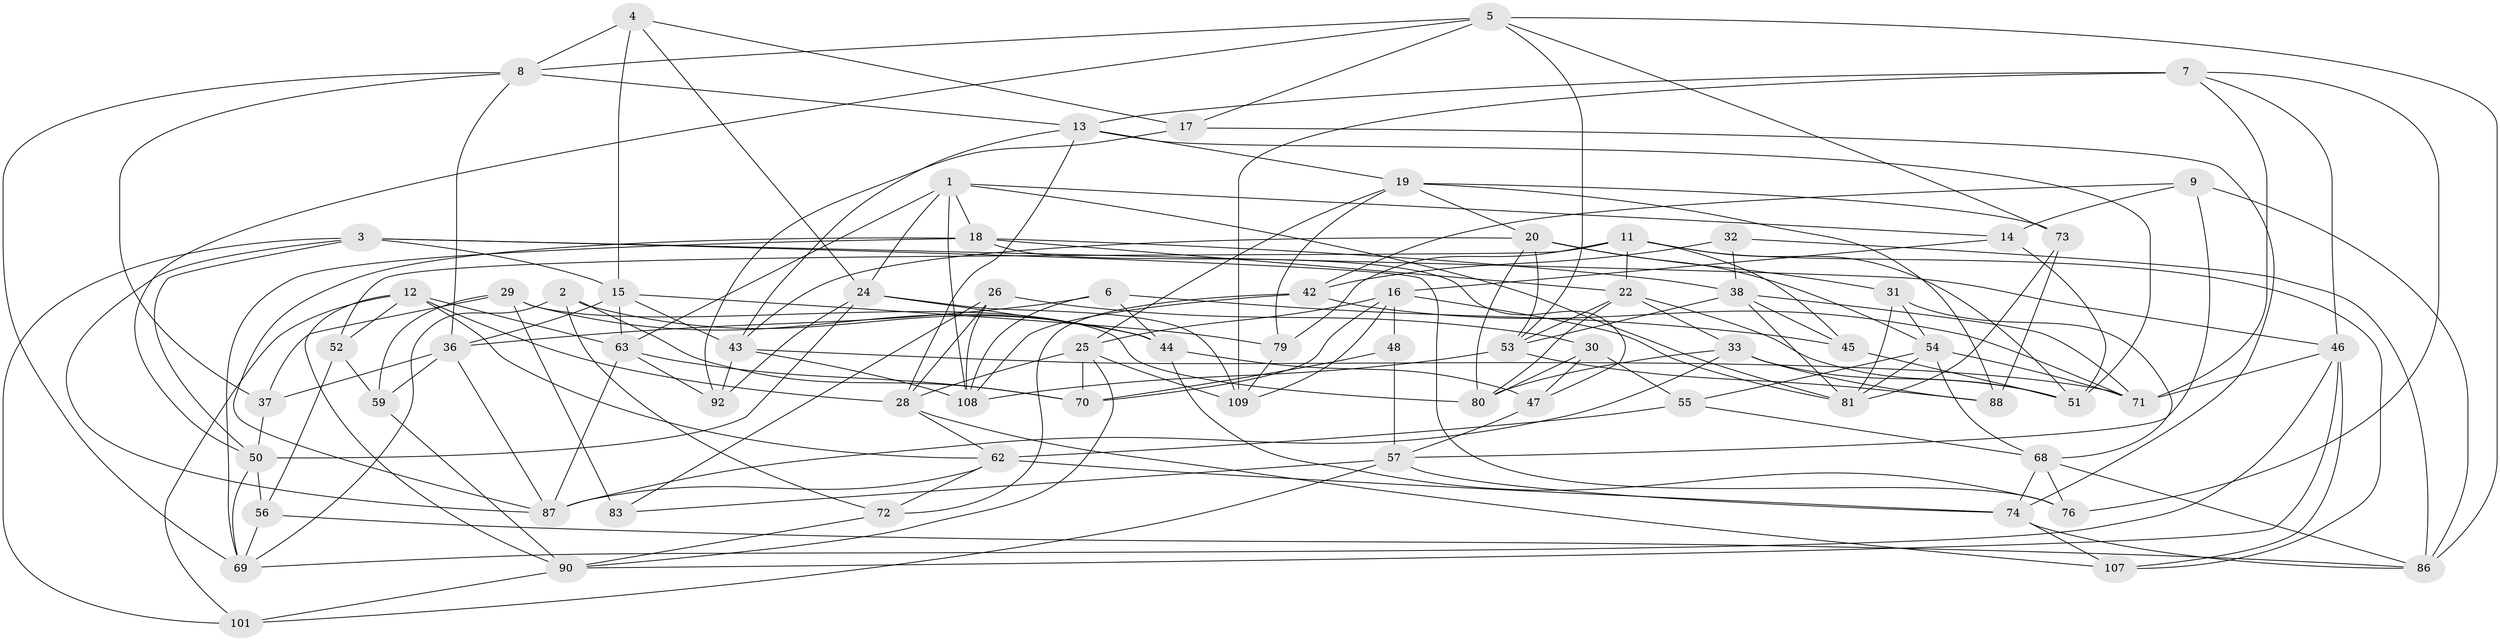 // original degree distribution, {4: 1.0}
// Generated by graph-tools (version 1.1) at 2025/11/02/27/25 16:11:46]
// undirected, 71 vertices, 181 edges
graph export_dot {
graph [start="1"]
  node [color=gray90,style=filled];
  1 [super="+34"];
  2;
  3 [super="+10"];
  4;
  5 [super="+23"];
  6;
  7 [super="+85"];
  8 [super="+89"];
  9;
  11 [super="+27"];
  12 [super="+75"];
  13 [super="+21"];
  14;
  15 [super="+103"];
  16 [super="+40"];
  17;
  18 [super="+39"];
  19 [super="+115"];
  20 [super="+96"];
  22 [super="+66"];
  24 [super="+49"];
  25 [super="+77"];
  26;
  28 [super="+91"];
  29 [super="+104"];
  30;
  31;
  32;
  33 [super="+35"];
  36 [super="+60"];
  37;
  38 [super="+41"];
  42 [super="+99"];
  43 [super="+67"];
  44 [super="+65"];
  45;
  46 [super="+84"];
  47;
  48;
  50 [super="+64"];
  51 [super="+78"];
  52;
  53 [super="+97"];
  54 [super="+61"];
  55;
  56;
  57 [super="+58"];
  59;
  62 [super="+114"];
  63 [super="+98"];
  68 [super="+82"];
  69 [super="+93"];
  70 [super="+94"];
  71 [super="+102"];
  72;
  73;
  74 [super="+106"];
  76;
  79;
  80 [super="+95"];
  81 [super="+100"];
  83;
  86 [super="+112"];
  87 [super="+113"];
  88;
  90 [super="+105"];
  92;
  101;
  107;
  108 [super="+111"];
  109 [super="+110"];
  1 -- 18;
  1 -- 81;
  1 -- 14;
  1 -- 108;
  1 -- 24;
  1 -- 63;
  2 -- 70;
  2 -- 72;
  2 -- 44;
  2 -- 69;
  3 -- 87;
  3 -- 76;
  3 -- 46;
  3 -- 50;
  3 -- 101;
  3 -- 15;
  4 -- 24;
  4 -- 15;
  4 -- 8;
  4 -- 17;
  5 -- 17;
  5 -- 73;
  5 -- 50;
  5 -- 86;
  5 -- 53;
  5 -- 8;
  6 -- 108;
  6 -- 45;
  6 -- 44;
  6 -- 36;
  7 -- 109 [weight=2];
  7 -- 76;
  7 -- 13;
  7 -- 71;
  7 -- 46;
  8 -- 69;
  8 -- 37;
  8 -- 36;
  8 -- 13;
  9 -- 14;
  9 -- 57;
  9 -- 42;
  9 -- 86;
  11 -- 22;
  11 -- 79;
  11 -- 45;
  11 -- 107;
  11 -- 52;
  11 -- 51;
  12 -- 28;
  12 -- 101;
  12 -- 62;
  12 -- 52;
  12 -- 63;
  12 -- 90;
  13 -- 51;
  13 -- 19;
  13 -- 43;
  13 -- 28;
  14 -- 51;
  14 -- 16;
  15 -- 79;
  15 -- 36;
  15 -- 63;
  15 -- 43;
  16 -- 109;
  16 -- 25;
  16 -- 48;
  16 -- 81;
  16 -- 70;
  17 -- 92;
  17 -- 74;
  18 -- 69;
  18 -- 22;
  18 -- 47;
  18 -- 38;
  18 -- 87;
  19 -- 20;
  19 -- 25;
  19 -- 88;
  19 -- 73;
  19 -- 79;
  20 -- 53;
  20 -- 43;
  20 -- 31;
  20 -- 54;
  20 -- 80;
  22 -- 80;
  22 -- 33;
  22 -- 51;
  22 -- 53;
  24 -- 44;
  24 -- 92;
  24 -- 109;
  24 -- 50;
  25 -- 90;
  25 -- 70;
  25 -- 109;
  25 -- 28;
  26 -- 30;
  26 -- 28;
  26 -- 83;
  26 -- 108;
  28 -- 62;
  28 -- 107;
  29 -- 83 [weight=2];
  29 -- 80;
  29 -- 59;
  29 -- 37;
  29 -- 44;
  30 -- 47;
  30 -- 55;
  30 -- 80;
  31 -- 54;
  31 -- 81;
  31 -- 68;
  32 -- 38;
  32 -- 42 [weight=2];
  32 -- 86;
  33 -- 88;
  33 -- 51;
  33 -- 80 [weight=2];
  33 -- 87;
  36 -- 37;
  36 -- 87;
  36 -- 59;
  37 -- 50;
  38 -- 45;
  38 -- 81;
  38 -- 53;
  38 -- 71;
  42 -- 72;
  42 -- 108;
  42 -- 71;
  43 -- 71;
  43 -- 92;
  43 -- 108;
  44 -- 76;
  44 -- 47;
  45 -- 51;
  46 -- 107;
  46 -- 71;
  46 -- 69;
  46 -- 90;
  47 -- 57;
  48 -- 70 [weight=2];
  48 -- 57;
  50 -- 56;
  50 -- 69;
  52 -- 59;
  52 -- 56;
  53 -- 88;
  53 -- 108;
  54 -- 55;
  54 -- 68;
  54 -- 81;
  54 -- 71;
  55 -- 62;
  55 -- 68;
  56 -- 69;
  56 -- 86;
  57 -- 101;
  57 -- 83;
  57 -- 74;
  59 -- 90;
  62 -- 87;
  62 -- 72;
  62 -- 74;
  63 -- 70;
  63 -- 92;
  63 -- 87;
  68 -- 76;
  68 -- 86;
  68 -- 74;
  72 -- 90;
  73 -- 88;
  73 -- 81;
  74 -- 107;
  74 -- 86;
  79 -- 109;
  90 -- 101;
}
